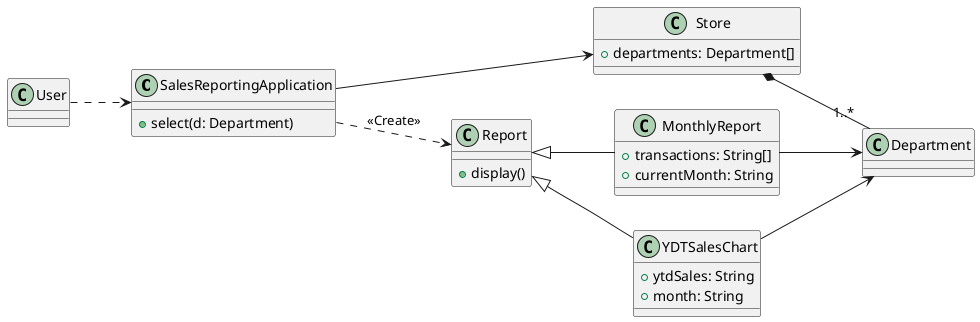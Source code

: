 @startuml step3
left to right direction

class SalesReportingApplication{
    + select(d: Department)
}
class Store{
    + departments: Department[]
}
class Department

Store *-- "1..*" Department
SalesReportingApplication --> Store

class User
User ..> SalesReportingApplication

class Report{
    + display()
}
together{
    class MonthlyReport{
        + transactions: String[]
        + currentMonth: String
    }
    class YDTSalesChart{
        + ytdSales: String
        + month: String
    }
}

SalesReportingApplication ..> Report : <<Create>>
Report <|-- MonthlyReport
Report <|-- YDTSalesChart
MonthlyReport --> Department
YDTSalesChart --> Department

@enduml